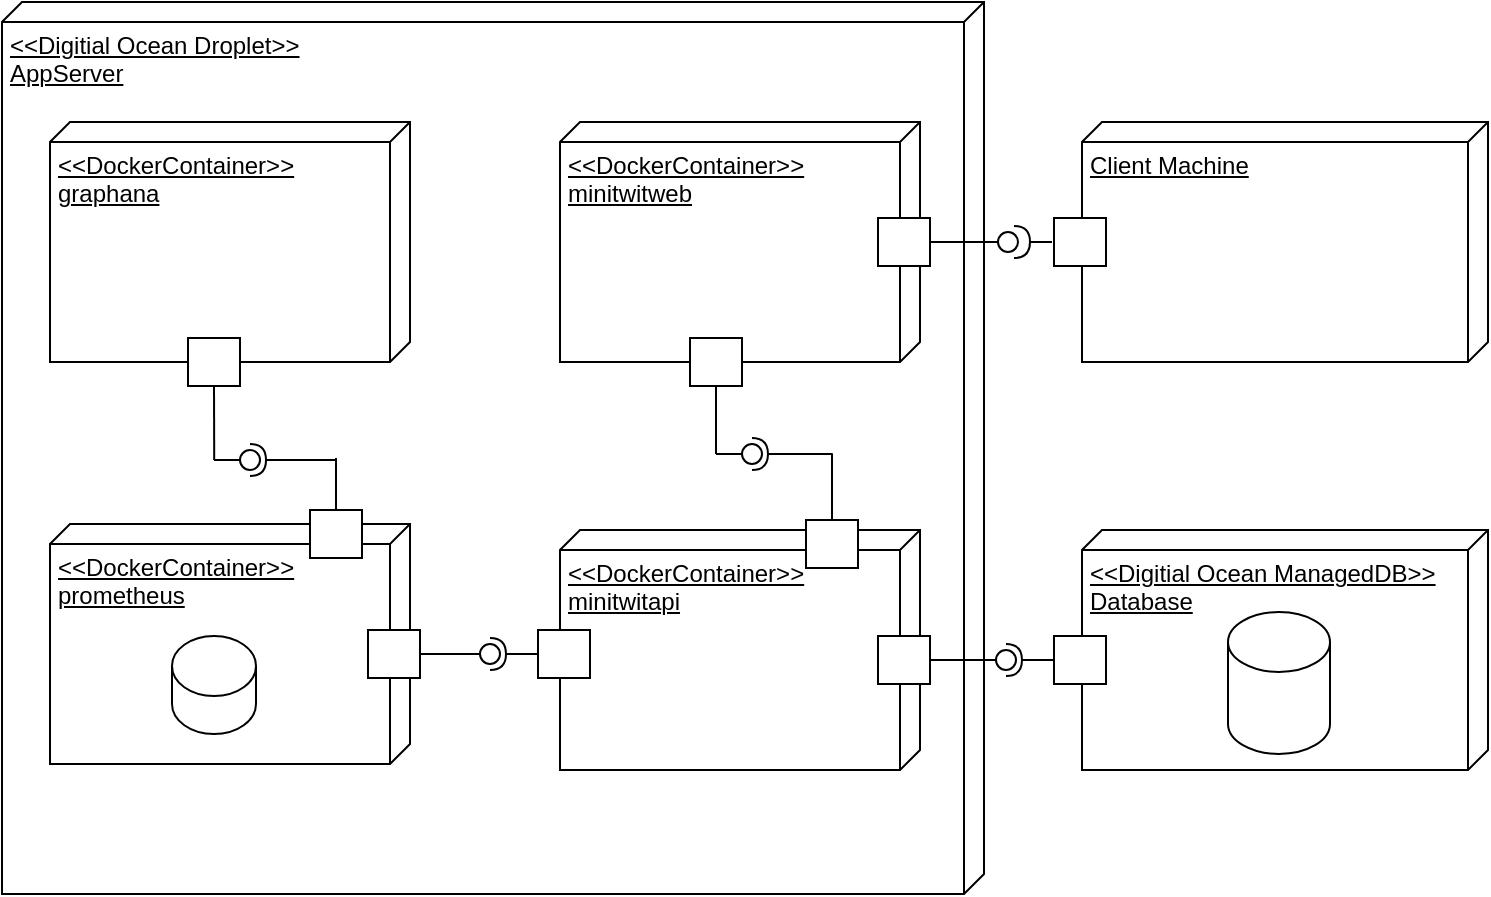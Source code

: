<mxfile version="27.0.1">
  <diagram id="ZnuHi383w2yGQBE-Kr2R" name="Side-1">
    <mxGraphModel dx="2590" dy="743" grid="0" gridSize="10" guides="1" tooltips="1" connect="1" arrows="1" fold="1" page="0" pageScale="1" pageWidth="827" pageHeight="1169" math="0" shadow="0">
      <root>
        <mxCell id="0" />
        <mxCell id="1" parent="0" />
        <mxCell id="UfwoaO9kjnE60t9ulsOt-1" value="&amp;lt;&amp;lt;Digitial Ocean Droplet&amp;gt;&amp;gt;&lt;div&gt;AppServer&lt;/div&gt;" style="verticalAlign=top;align=left;spacingTop=8;spacingLeft=2;spacingRight=12;shape=cube;size=10;direction=south;fontStyle=4;html=1;whiteSpace=wrap;" vertex="1" parent="1">
          <mxGeometry x="-1008" y="64" width="491" height="446" as="geometry" />
        </mxCell>
        <mxCell id="UfwoaO9kjnE60t9ulsOt-2" value="&amp;lt;&amp;lt;DockerContainer&amp;gt;&amp;gt;&lt;div&gt;minitwitweb&lt;/div&gt;" style="verticalAlign=top;align=left;spacingTop=8;spacingLeft=2;spacingRight=12;shape=cube;size=10;direction=south;fontStyle=4;html=1;whiteSpace=wrap;" vertex="1" parent="1">
          <mxGeometry x="-729" y="124" width="180" height="120" as="geometry" />
        </mxCell>
        <mxCell id="UfwoaO9kjnE60t9ulsOt-3" value="&amp;lt;&amp;lt;DockerContainer&amp;gt;&amp;gt;&lt;div&gt;minitwitapi&lt;/div&gt;" style="verticalAlign=top;align=left;spacingTop=8;spacingLeft=2;spacingRight=12;shape=cube;size=10;direction=south;fontStyle=4;html=1;whiteSpace=wrap;" vertex="1" parent="1">
          <mxGeometry x="-729" y="328" width="180" height="120" as="geometry" />
        </mxCell>
        <mxCell id="UfwoaO9kjnE60t9ulsOt-4" value="&amp;lt;&amp;lt;DockerContainer&amp;gt;&amp;gt;&lt;div&gt;prometheus&lt;/div&gt;" style="verticalAlign=top;align=left;spacingTop=8;spacingLeft=2;spacingRight=12;shape=cube;size=10;direction=south;fontStyle=4;html=1;whiteSpace=wrap;" vertex="1" parent="1">
          <mxGeometry x="-984" y="325" width="180" height="120" as="geometry" />
        </mxCell>
        <mxCell id="UfwoaO9kjnE60t9ulsOt-5" value="&amp;lt;&amp;lt;DockerContainer&amp;gt;&amp;gt;&lt;div&gt;graphana&lt;/div&gt;" style="verticalAlign=top;align=left;spacingTop=8;spacingLeft=2;spacingRight=12;shape=cube;size=10;direction=south;fontStyle=4;html=1;whiteSpace=wrap;" vertex="1" parent="1">
          <mxGeometry x="-984" y="124" width="180" height="120" as="geometry" />
        </mxCell>
        <mxCell id="UfwoaO9kjnE60t9ulsOt-6" value="&amp;lt;&amp;lt;Digitial Ocean ManagedDB&amp;gt;&amp;gt;&lt;div&gt;Database&lt;/div&gt;" style="verticalAlign=top;align=left;spacingTop=8;spacingLeft=2;spacingRight=12;shape=cube;size=10;direction=south;fontStyle=4;html=1;whiteSpace=wrap;" vertex="1" parent="1">
          <mxGeometry x="-468" y="328" width="203" height="120" as="geometry" />
        </mxCell>
        <mxCell id="UfwoaO9kjnE60t9ulsOt-7" value="" style="shape=cylinder3;whiteSpace=wrap;html=1;boundedLbl=1;backgroundOutline=1;size=15;" vertex="1" parent="1">
          <mxGeometry x="-395" y="369" width="51" height="71" as="geometry" />
        </mxCell>
        <mxCell id="UfwoaO9kjnE60t9ulsOt-9" value="Client Machine" style="verticalAlign=top;align=left;spacingTop=8;spacingLeft=2;spacingRight=12;shape=cube;size=10;direction=south;fontStyle=4;html=1;whiteSpace=wrap;" vertex="1" parent="1">
          <mxGeometry x="-468" y="124" width="203" height="120" as="geometry" />
        </mxCell>
        <mxCell id="UfwoaO9kjnE60t9ulsOt-10" value="" style="rounded=0;whiteSpace=wrap;html=1;" vertex="1" parent="1">
          <mxGeometry x="-570" y="172" width="26" height="24" as="geometry" />
        </mxCell>
        <mxCell id="UfwoaO9kjnE60t9ulsOt-29" style="edgeStyle=orthogonalEdgeStyle;rounded=0;orthogonalLoop=1;jettySize=auto;html=1;endArrow=none;startFill=0;" edge="1" parent="1" source="UfwoaO9kjnE60t9ulsOt-11">
          <mxGeometry relative="1" as="geometry">
            <mxPoint x="-593" y="289.644" as="targetPoint" />
          </mxGeometry>
        </mxCell>
        <mxCell id="UfwoaO9kjnE60t9ulsOt-11" value="" style="rounded=0;whiteSpace=wrap;html=1;" vertex="1" parent="1">
          <mxGeometry x="-606" y="323" width="26" height="24" as="geometry" />
        </mxCell>
        <mxCell id="UfwoaO9kjnE60t9ulsOt-19" style="edgeStyle=orthogonalEdgeStyle;rounded=0;orthogonalLoop=1;jettySize=auto;html=1;endArrow=none;startFill=0;" edge="1" parent="1" source="UfwoaO9kjnE60t9ulsOt-12">
          <mxGeometry relative="1" as="geometry">
            <mxPoint x="-841" y="292" as="targetPoint" />
            <Array as="points">
              <mxPoint x="-841" y="293" />
              <mxPoint x="-841" y="293" />
            </Array>
          </mxGeometry>
        </mxCell>
        <mxCell id="UfwoaO9kjnE60t9ulsOt-12" value="" style="rounded=0;whiteSpace=wrap;html=1;" vertex="1" parent="1">
          <mxGeometry x="-854" y="318" width="26" height="24" as="geometry" />
        </mxCell>
        <mxCell id="UfwoaO9kjnE60t9ulsOt-17" style="edgeStyle=orthogonalEdgeStyle;rounded=0;orthogonalLoop=1;jettySize=auto;html=1;exitX=0.5;exitY=1;exitDx=0;exitDy=0;endArrow=none;startFill=0;" edge="1" parent="1" source="UfwoaO9kjnE60t9ulsOt-13">
          <mxGeometry relative="1" as="geometry">
            <mxPoint x="-901.889" y="293.057" as="targetPoint" />
          </mxGeometry>
        </mxCell>
        <mxCell id="UfwoaO9kjnE60t9ulsOt-13" value="" style="rounded=0;whiteSpace=wrap;html=1;" vertex="1" parent="1">
          <mxGeometry x="-915" y="232" width="26" height="24" as="geometry" />
        </mxCell>
        <mxCell id="UfwoaO9kjnE60t9ulsOt-14" value="" style="rounded=0;orthogonalLoop=1;jettySize=auto;html=1;endArrow=halfCircle;endFill=0;endSize=6;strokeWidth=1;sketch=0;" edge="1" target="UfwoaO9kjnE60t9ulsOt-16" parent="1">
          <mxGeometry relative="1" as="geometry">
            <mxPoint x="-841" y="293" as="sourcePoint" />
          </mxGeometry>
        </mxCell>
        <mxCell id="UfwoaO9kjnE60t9ulsOt-15" value="" style="rounded=0;orthogonalLoop=1;jettySize=auto;html=1;endArrow=oval;endFill=0;sketch=0;sourcePerimeterSpacing=0;targetPerimeterSpacing=0;endSize=10;" edge="1" target="UfwoaO9kjnE60t9ulsOt-16" parent="1">
          <mxGeometry relative="1" as="geometry">
            <mxPoint x="-902" y="293" as="sourcePoint" />
          </mxGeometry>
        </mxCell>
        <mxCell id="UfwoaO9kjnE60t9ulsOt-16" value="" style="ellipse;whiteSpace=wrap;html=1;align=center;aspect=fixed;fillColor=none;strokeColor=none;resizable=0;perimeter=centerPerimeter;rotatable=0;allowArrows=0;points=[];outlineConnect=1;" vertex="1" parent="1">
          <mxGeometry x="-889" y="288" width="10" height="10" as="geometry" />
        </mxCell>
        <mxCell id="UfwoaO9kjnE60t9ulsOt-20" value="" style="rounded=0;whiteSpace=wrap;html=1;" vertex="1" parent="1">
          <mxGeometry x="-825" y="378" width="26" height="24" as="geometry" />
        </mxCell>
        <mxCell id="UfwoaO9kjnE60t9ulsOt-21" value="" style="rounded=0;whiteSpace=wrap;html=1;" vertex="1" parent="1">
          <mxGeometry x="-740" y="378" width="26" height="24" as="geometry" />
        </mxCell>
        <mxCell id="UfwoaO9kjnE60t9ulsOt-22" value="" style="rounded=0;orthogonalLoop=1;jettySize=auto;html=1;endArrow=halfCircle;endFill=0;endSize=6;strokeWidth=1;sketch=0;exitX=0;exitY=0.5;exitDx=0;exitDy=0;" edge="1" target="UfwoaO9kjnE60t9ulsOt-24" parent="1" source="UfwoaO9kjnE60t9ulsOt-21">
          <mxGeometry relative="1" as="geometry">
            <mxPoint x="-712" y="321" as="sourcePoint" />
          </mxGeometry>
        </mxCell>
        <mxCell id="UfwoaO9kjnE60t9ulsOt-23" value="" style="rounded=0;orthogonalLoop=1;jettySize=auto;html=1;endArrow=oval;endFill=0;sketch=0;sourcePerimeterSpacing=0;targetPerimeterSpacing=0;endSize=10;exitX=1;exitY=0.5;exitDx=0;exitDy=0;" edge="1" target="UfwoaO9kjnE60t9ulsOt-24" parent="1" source="UfwoaO9kjnE60t9ulsOt-20">
          <mxGeometry relative="1" as="geometry">
            <mxPoint x="-752" y="321" as="sourcePoint" />
          </mxGeometry>
        </mxCell>
        <mxCell id="UfwoaO9kjnE60t9ulsOt-24" value="" style="ellipse;whiteSpace=wrap;html=1;align=center;aspect=fixed;fillColor=none;strokeColor=none;resizable=0;perimeter=centerPerimeter;rotatable=0;allowArrows=0;points=[];outlineConnect=1;" vertex="1" parent="1">
          <mxGeometry x="-769" y="385" width="10" height="10" as="geometry" />
        </mxCell>
        <mxCell id="UfwoaO9kjnE60t9ulsOt-30" style="edgeStyle=orthogonalEdgeStyle;rounded=0;orthogonalLoop=1;jettySize=auto;html=1;exitX=0.5;exitY=1;exitDx=0;exitDy=0;endArrow=none;startFill=0;" edge="1" parent="1" source="UfwoaO9kjnE60t9ulsOt-25">
          <mxGeometry relative="1" as="geometry">
            <mxPoint x="-651" y="290" as="targetPoint" />
          </mxGeometry>
        </mxCell>
        <mxCell id="UfwoaO9kjnE60t9ulsOt-25" value="" style="rounded=0;whiteSpace=wrap;html=1;" vertex="1" parent="1">
          <mxGeometry x="-664" y="232" width="26" height="24" as="geometry" />
        </mxCell>
        <mxCell id="UfwoaO9kjnE60t9ulsOt-26" value="" style="rounded=0;orthogonalLoop=1;jettySize=auto;html=1;endArrow=halfCircle;endFill=0;endSize=6;strokeWidth=1;sketch=0;" edge="1" parent="1" target="UfwoaO9kjnE60t9ulsOt-28">
          <mxGeometry relative="1" as="geometry">
            <mxPoint x="-593" y="290" as="sourcePoint" />
          </mxGeometry>
        </mxCell>
        <mxCell id="UfwoaO9kjnE60t9ulsOt-27" value="" style="rounded=0;orthogonalLoop=1;jettySize=auto;html=1;endArrow=oval;endFill=0;sketch=0;sourcePerimeterSpacing=0;targetPerimeterSpacing=0;endSize=10;" edge="1" parent="1" target="UfwoaO9kjnE60t9ulsOt-28">
          <mxGeometry relative="1" as="geometry">
            <mxPoint x="-651" y="290" as="sourcePoint" />
          </mxGeometry>
        </mxCell>
        <mxCell id="UfwoaO9kjnE60t9ulsOt-28" value="" style="ellipse;whiteSpace=wrap;html=1;align=center;aspect=fixed;fillColor=none;strokeColor=none;resizable=0;perimeter=centerPerimeter;rotatable=0;allowArrows=0;points=[];outlineConnect=1;" vertex="1" parent="1">
          <mxGeometry x="-638" y="285" width="10" height="10" as="geometry" />
        </mxCell>
        <mxCell id="UfwoaO9kjnE60t9ulsOt-31" value="" style="rounded=0;whiteSpace=wrap;html=1;" vertex="1" parent="1">
          <mxGeometry x="-482" y="172" width="26" height="24" as="geometry" />
        </mxCell>
        <mxCell id="UfwoaO9kjnE60t9ulsOt-32" value="" style="rounded=0;whiteSpace=wrap;html=1;" vertex="1" parent="1">
          <mxGeometry x="-482" y="381" width="26" height="24" as="geometry" />
        </mxCell>
        <mxCell id="UfwoaO9kjnE60t9ulsOt-33" value="" style="rounded=0;whiteSpace=wrap;html=1;" vertex="1" parent="1">
          <mxGeometry x="-570" y="381" width="26" height="24" as="geometry" />
        </mxCell>
        <mxCell id="UfwoaO9kjnE60t9ulsOt-35" value="" style="rounded=0;orthogonalLoop=1;jettySize=auto;html=1;endArrow=halfCircle;endFill=0;endSize=6;strokeWidth=1;sketch=0;exitX=0;exitY=0.5;exitDx=0;exitDy=0;" edge="1" target="UfwoaO9kjnE60t9ulsOt-37" parent="1" source="UfwoaO9kjnE60t9ulsOt-32">
          <mxGeometry relative="1" as="geometry">
            <mxPoint x="-671" y="291" as="sourcePoint" />
          </mxGeometry>
        </mxCell>
        <mxCell id="UfwoaO9kjnE60t9ulsOt-36" value="" style="rounded=0;orthogonalLoop=1;jettySize=auto;html=1;endArrow=oval;endFill=0;sketch=0;sourcePerimeterSpacing=0;targetPerimeterSpacing=0;endSize=10;exitX=1;exitY=0.5;exitDx=0;exitDy=0;" edge="1" target="UfwoaO9kjnE60t9ulsOt-37" parent="1" source="UfwoaO9kjnE60t9ulsOt-33">
          <mxGeometry relative="1" as="geometry">
            <mxPoint x="-679" y="291" as="sourcePoint" />
          </mxGeometry>
        </mxCell>
        <mxCell id="UfwoaO9kjnE60t9ulsOt-37" value="" style="ellipse;whiteSpace=wrap;html=1;align=center;aspect=fixed;fillColor=none;strokeColor=none;resizable=0;perimeter=centerPerimeter;rotatable=0;allowArrows=0;points=[];outlineConnect=1;" vertex="1" parent="1">
          <mxGeometry x="-511" y="388" width="10" height="10" as="geometry" />
        </mxCell>
        <mxCell id="UfwoaO9kjnE60t9ulsOt-38" value="" style="rounded=0;orthogonalLoop=1;jettySize=auto;html=1;endArrow=halfCircle;endFill=0;endSize=6;strokeWidth=1;sketch=0;" edge="1" parent="1">
          <mxGeometry relative="1" as="geometry">
            <mxPoint x="-483" y="184" as="sourcePoint" />
            <mxPoint x="-502" y="184" as="targetPoint" />
          </mxGeometry>
        </mxCell>
        <mxCell id="UfwoaO9kjnE60t9ulsOt-39" value="" style="rounded=0;orthogonalLoop=1;jettySize=auto;html=1;endArrow=oval;endFill=0;sketch=0;sourcePerimeterSpacing=0;targetPerimeterSpacing=0;endSize=10;exitX=1;exitY=0.5;exitDx=0;exitDy=0;" edge="1" parent="1" source="UfwoaO9kjnE60t9ulsOt-10">
          <mxGeometry relative="1" as="geometry">
            <mxPoint x="-679" y="291" as="sourcePoint" />
            <mxPoint x="-505" y="184" as="targetPoint" />
          </mxGeometry>
        </mxCell>
        <mxCell id="UfwoaO9kjnE60t9ulsOt-40" value="" style="ellipse;whiteSpace=wrap;html=1;align=center;aspect=fixed;fillColor=none;strokeColor=none;resizable=0;perimeter=centerPerimeter;rotatable=0;allowArrows=0;points=[];outlineConnect=1;" vertex="1" parent="1">
          <mxGeometry x="-664" y="286" width="10" height="10" as="geometry" />
        </mxCell>
        <mxCell id="UfwoaO9kjnE60t9ulsOt-42" value="" style="shape=cylinder3;whiteSpace=wrap;html=1;boundedLbl=1;backgroundOutline=1;size=15;" vertex="1" parent="1">
          <mxGeometry x="-923" y="381" width="42" height="49" as="geometry" />
        </mxCell>
      </root>
    </mxGraphModel>
  </diagram>
</mxfile>
